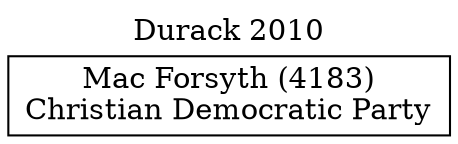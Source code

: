 // House preference flow
digraph "Mac Forsyth (4183)_Durack_2010" {
	graph [label="Durack 2010" labelloc=t mclimit=10]
	node [shape=box]
	"Mac Forsyth (4183)" [label="Mac Forsyth (4183)
Christian Democratic Party"]
}
